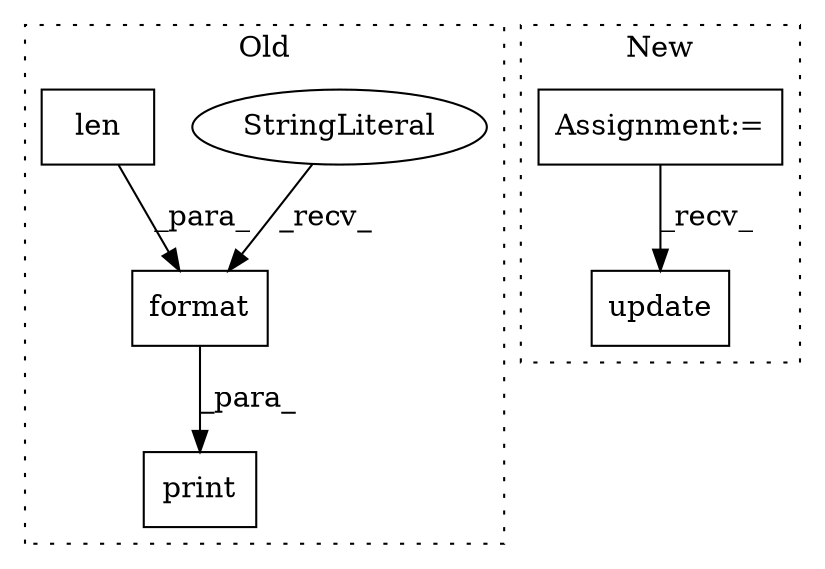 digraph G {
subgraph cluster0 {
1 [label="format" a="32" s="5655,5715" l="7,1" shape="box"];
3 [label="StringLiteral" a="45" s="5493" l="161" shape="ellipse"];
5 [label="len" a="32" s="5670,5691" l="4,1" shape="box"];
6 [label="print" a="32" s="5487,5716" l="6,1" shape="box"];
label = "Old";
style="dotted";
}
subgraph cluster1 {
2 [label="update" a="32" s="5926,5948" l="7,1" shape="box"];
4 [label="Assignment:=" a="7" s="4314" l="4" shape="box"];
label = "New";
style="dotted";
}
1 -> 6 [label="_para_"];
3 -> 1 [label="_recv_"];
4 -> 2 [label="_recv_"];
5 -> 1 [label="_para_"];
}